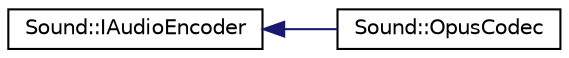 digraph "Graphical Class Hierarchy"
{
  edge [fontname="Helvetica",fontsize="10",labelfontname="Helvetica",labelfontsize="10"];
  node [fontname="Helvetica",fontsize="10",shape=record];
  rankdir="LR";
  Node0 [label="Sound::IAudioEncoder",height=0.2,width=0.4,color="black", fillcolor="white", style="filled",URL="$class_sound_1_1_i_audio_encoder.html",tooltip="Classe abstraite destinée à l&#39;encodage de l&#39;audio. "];
  Node0 -> Node1 [dir="back",color="midnightblue",fontsize="10",style="solid",fontname="Helvetica"];
  Node1 [label="Sound::OpusCodec",height=0.2,width=0.4,color="black", fillcolor="white", style="filled",URL="$class_sound_1_1_opus_codec.html"];
}
